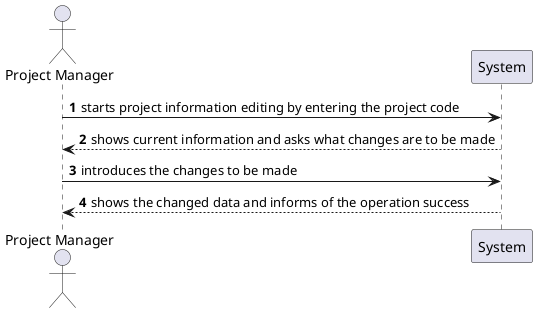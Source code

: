 @startuml
'https://plantuml.com/sequence-diagram

autonumber
Actor "Project Manager" as actor

actor -> System: starts project information editing by entering the project code
actor <-- System: shows current information and asks what changes are to be made
actor -> System: introduces the changes to be made
actor <-- System: shows the changed data and informs of the operation success

@enduml